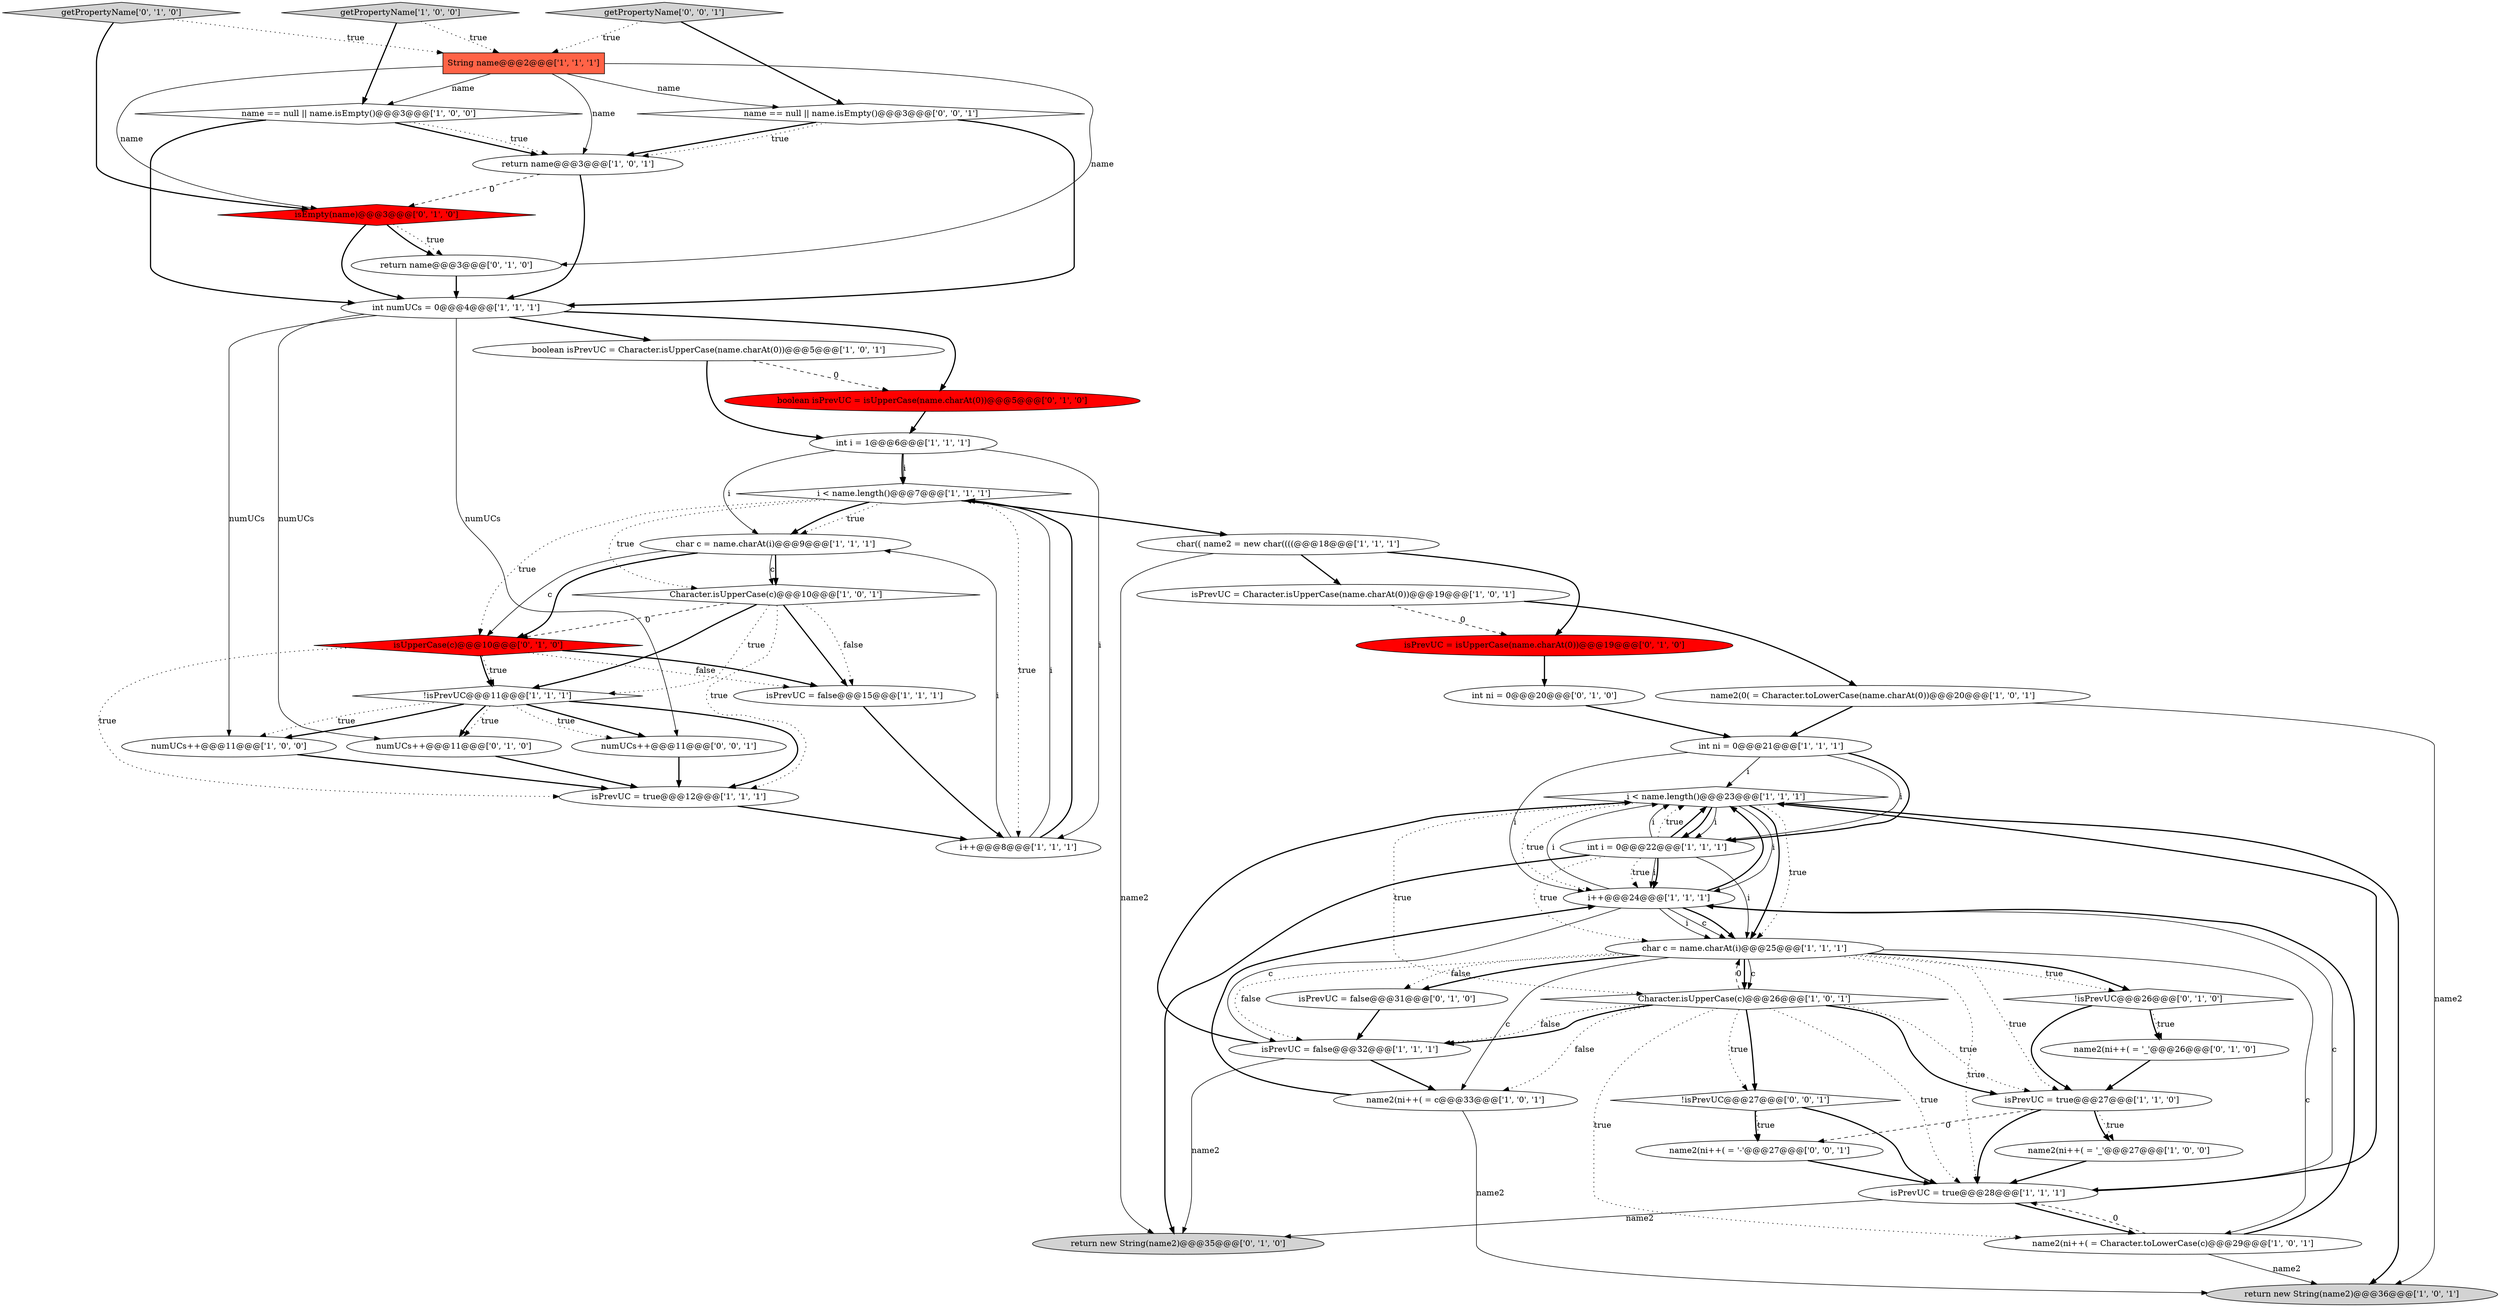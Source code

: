 digraph {
27 [style = filled, label = "return new String(name2)@@@36@@@['1', '0', '1']", fillcolor = lightgray, shape = ellipse image = "AAA0AAABBB1BBB"];
30 [style = filled, label = "isPrevUC = true@@@28@@@['1', '1', '1']", fillcolor = white, shape = ellipse image = "AAA0AAABBB1BBB"];
31 [style = filled, label = "return name@@@3@@@['0', '1', '0']", fillcolor = white, shape = ellipse image = "AAA0AAABBB2BBB"];
40 [style = filled, label = "!isPrevUC@@@26@@@['0', '1', '0']", fillcolor = white, shape = diamond image = "AAA0AAABBB2BBB"];
2 [style = filled, label = "name2(ni++( = '_'@@@27@@@['1', '0', '0']", fillcolor = white, shape = ellipse image = "AAA0AAABBB1BBB"];
47 [style = filled, label = "name2(ni++( = '-'@@@27@@@['0', '0', '1']", fillcolor = white, shape = ellipse image = "AAA0AAABBB3BBB"];
9 [style = filled, label = "getPropertyName['1', '0', '0']", fillcolor = lightgray, shape = diamond image = "AAA0AAABBB1BBB"];
29 [style = filled, label = "char c = name.charAt(i)@@@9@@@['1', '1', '1']", fillcolor = white, shape = ellipse image = "AAA0AAABBB1BBB"];
14 [style = filled, label = "numUCs++@@@11@@@['1', '0', '0']", fillcolor = white, shape = ellipse image = "AAA0AAABBB1BBB"];
17 [style = filled, label = "int ni = 0@@@21@@@['1', '1', '1']", fillcolor = white, shape = ellipse image = "AAA0AAABBB1BBB"];
22 [style = filled, label = "i++@@@24@@@['1', '1', '1']", fillcolor = white, shape = ellipse image = "AAA0AAABBB1BBB"];
25 [style = filled, label = "String name@@@2@@@['1', '1', '1']", fillcolor = tomato, shape = box image = "AAA0AAABBB1BBB"];
39 [style = filled, label = "getPropertyName['0', '1', '0']", fillcolor = lightgray, shape = diamond image = "AAA0AAABBB2BBB"];
0 [style = filled, label = "i < name.length()@@@23@@@['1', '1', '1']", fillcolor = white, shape = diamond image = "AAA0AAABBB1BBB"];
32 [style = filled, label = "return new String(name2)@@@35@@@['0', '1', '0']", fillcolor = lightgray, shape = ellipse image = "AAA0AAABBB2BBB"];
45 [style = filled, label = "getPropertyName['0', '0', '1']", fillcolor = lightgray, shape = diamond image = "AAA0AAABBB3BBB"];
20 [style = filled, label = "char c = name.charAt(i)@@@25@@@['1', '1', '1']", fillcolor = white, shape = ellipse image = "AAA0AAABBB1BBB"];
1 [style = filled, label = "name == null || name.isEmpty()@@@3@@@['1', '0', '0']", fillcolor = white, shape = diamond image = "AAA0AAABBB1BBB"];
6 [style = filled, label = "isPrevUC = Character.isUpperCase(name.charAt(0))@@@19@@@['1', '0', '1']", fillcolor = white, shape = ellipse image = "AAA0AAABBB1BBB"];
19 [style = filled, label = "!isPrevUC@@@11@@@['1', '1', '1']", fillcolor = white, shape = diamond image = "AAA0AAABBB1BBB"];
11 [style = filled, label = "isPrevUC = true@@@27@@@['1', '1', '0']", fillcolor = white, shape = ellipse image = "AAA0AAABBB1BBB"];
23 [style = filled, label = "name2(ni++( = c@@@33@@@['1', '0', '1']", fillcolor = white, shape = ellipse image = "AAA0AAABBB1BBB"];
28 [style = filled, label = "name2(ni++( = Character.toLowerCase(c)@@@29@@@['1', '0', '1']", fillcolor = white, shape = ellipse image = "AAA0AAABBB1BBB"];
33 [style = filled, label = "boolean isPrevUC = isUpperCase(name.charAt(0))@@@5@@@['0', '1', '0']", fillcolor = red, shape = ellipse image = "AAA1AAABBB2BBB"];
36 [style = filled, label = "isPrevUC = false@@@31@@@['0', '1', '0']", fillcolor = white, shape = ellipse image = "AAA0AAABBB2BBB"];
15 [style = filled, label = "name2(0( = Character.toLowerCase(name.charAt(0))@@@20@@@['1', '0', '1']", fillcolor = white, shape = ellipse image = "AAA0AAABBB1BBB"];
38 [style = filled, label = "int ni = 0@@@20@@@['0', '1', '0']", fillcolor = white, shape = ellipse image = "AAA0AAABBB2BBB"];
12 [style = filled, label = "isPrevUC = false@@@15@@@['1', '1', '1']", fillcolor = white, shape = ellipse image = "AAA0AAABBB1BBB"];
21 [style = filled, label = "char(( name2 = new char((((@@@18@@@['1', '1', '1']", fillcolor = white, shape = ellipse image = "AAA0AAABBB1BBB"];
18 [style = filled, label = "int numUCs = 0@@@4@@@['1', '1', '1']", fillcolor = white, shape = ellipse image = "AAA0AAABBB1BBB"];
46 [style = filled, label = "!isPrevUC@@@27@@@['0', '0', '1']", fillcolor = white, shape = diamond image = "AAA0AAABBB3BBB"];
10 [style = filled, label = "Character.isUpperCase(c)@@@10@@@['1', '0', '1']", fillcolor = white, shape = diamond image = "AAA0AAABBB1BBB"];
7 [style = filled, label = "return name@@@3@@@['1', '0', '1']", fillcolor = white, shape = ellipse image = "AAA0AAABBB1BBB"];
34 [style = filled, label = "numUCs++@@@11@@@['0', '1', '0']", fillcolor = white, shape = ellipse image = "AAA0AAABBB2BBB"];
42 [style = filled, label = "isEmpty(name)@@@3@@@['0', '1', '0']", fillcolor = red, shape = diamond image = "AAA1AAABBB2BBB"];
44 [style = filled, label = "numUCs++@@@11@@@['0', '0', '1']", fillcolor = white, shape = ellipse image = "AAA0AAABBB3BBB"];
37 [style = filled, label = "name2(ni++( = '_'@@@26@@@['0', '1', '0']", fillcolor = white, shape = ellipse image = "AAA0AAABBB2BBB"];
43 [style = filled, label = "name == null || name.isEmpty()@@@3@@@['0', '0', '1']", fillcolor = white, shape = diamond image = "AAA0AAABBB3BBB"];
3 [style = filled, label = "i < name.length()@@@7@@@['1', '1', '1']", fillcolor = white, shape = diamond image = "AAA0AAABBB1BBB"];
26 [style = filled, label = "Character.isUpperCase(c)@@@26@@@['1', '0', '1']", fillcolor = white, shape = diamond image = "AAA0AAABBB1BBB"];
5 [style = filled, label = "isPrevUC = true@@@12@@@['1', '1', '1']", fillcolor = white, shape = ellipse image = "AAA0AAABBB1BBB"];
8 [style = filled, label = "int i = 1@@@6@@@['1', '1', '1']", fillcolor = white, shape = ellipse image = "AAA0AAABBB1BBB"];
4 [style = filled, label = "isPrevUC = false@@@32@@@['1', '1', '1']", fillcolor = white, shape = ellipse image = "AAA0AAABBB1BBB"];
13 [style = filled, label = "int i = 0@@@22@@@['1', '1', '1']", fillcolor = white, shape = ellipse image = "AAA0AAABBB1BBB"];
24 [style = filled, label = "boolean isPrevUC = Character.isUpperCase(name.charAt(0))@@@5@@@['1', '0', '1']", fillcolor = white, shape = ellipse image = "AAA0AAABBB1BBB"];
41 [style = filled, label = "isPrevUC = isUpperCase(name.charAt(0))@@@19@@@['0', '1', '0']", fillcolor = red, shape = ellipse image = "AAA1AAABBB2BBB"];
35 [style = filled, label = "isUpperCase(c)@@@10@@@['0', '1', '0']", fillcolor = red, shape = diamond image = "AAA1AAABBB2BBB"];
16 [style = filled, label = "i++@@@8@@@['1', '1', '1']", fillcolor = white, shape = ellipse image = "AAA0AAABBB1BBB"];
18->34 [style = solid, label="numUCs"];
0->13 [style = bold, label=""];
8->16 [style = solid, label="i"];
20->11 [style = dotted, label="true"];
37->11 [style = bold, label=""];
20->26 [style = bold, label=""];
10->19 [style = bold, label=""];
13->20 [style = dotted, label="true"];
13->22 [style = solid, label="i"];
35->19 [style = dotted, label="true"];
3->35 [style = dotted, label="true"];
43->18 [style = bold, label=""];
40->37 [style = dotted, label="true"];
20->40 [style = dotted, label="true"];
22->0 [style = solid, label="i"];
15->27 [style = solid, label="name2"];
26->11 [style = bold, label=""];
7->42 [style = dashed, label="0"];
19->44 [style = bold, label=""];
17->22 [style = solid, label="i"];
16->3 [style = solid, label="i"];
19->5 [style = bold, label=""];
10->12 [style = dotted, label="false"];
15->17 [style = bold, label=""];
19->44 [style = dotted, label="true"];
11->2 [style = dotted, label="true"];
40->11 [style = bold, label=""];
30->28 [style = bold, label=""];
23->22 [style = bold, label=""];
22->0 [style = bold, label=""];
45->43 [style = bold, label=""];
26->30 [style = dotted, label="true"];
20->30 [style = dotted, label="true"];
25->7 [style = solid, label="name"];
10->12 [style = bold, label=""];
26->28 [style = dotted, label="true"];
6->41 [style = dashed, label="0"];
28->30 [style = dashed, label="0"];
13->22 [style = bold, label=""];
22->20 [style = solid, label="c"];
35->12 [style = bold, label=""];
40->37 [style = bold, label=""];
16->3 [style = bold, label=""];
13->0 [style = solid, label="i"];
25->43 [style = solid, label="name"];
26->46 [style = bold, label=""];
19->34 [style = bold, label=""];
13->32 [style = bold, label=""];
3->29 [style = dotted, label="true"];
39->25 [style = dotted, label="true"];
13->20 [style = solid, label="i"];
24->33 [style = dashed, label="0"];
36->4 [style = bold, label=""];
18->14 [style = solid, label="numUCs"];
21->41 [style = bold, label=""];
20->23 [style = solid, label="c"];
23->27 [style = solid, label="name2"];
25->1 [style = solid, label="name"];
42->31 [style = bold, label=""];
26->4 [style = bold, label=""];
4->0 [style = bold, label=""];
13->22 [style = dotted, label="true"];
8->29 [style = solid, label="i"];
22->20 [style = bold, label=""];
13->0 [style = dotted, label="true"];
0->20 [style = bold, label=""];
41->38 [style = bold, label=""];
29->35 [style = bold, label=""];
24->8 [style = bold, label=""];
0->26 [style = dotted, label="true"];
9->1 [style = bold, label=""];
39->42 [style = bold, label=""];
38->17 [style = bold, label=""];
33->8 [style = bold, label=""];
30->32 [style = solid, label="name2"];
3->29 [style = bold, label=""];
11->30 [style = bold, label=""];
4->23 [style = bold, label=""];
10->35 [style = dashed, label="0"];
13->0 [style = bold, label=""];
26->46 [style = dotted, label="true"];
19->34 [style = dotted, label="true"];
18->24 [style = bold, label=""];
17->0 [style = solid, label="i"];
29->35 [style = solid, label="c"];
3->10 [style = dotted, label="true"];
46->47 [style = dotted, label="true"];
8->3 [style = bold, label=""];
18->33 [style = bold, label=""];
26->23 [style = dotted, label="false"];
1->7 [style = bold, label=""];
0->22 [style = solid, label="i"];
18->44 [style = solid, label="numUCs"];
6->15 [style = bold, label=""];
43->7 [style = bold, label=""];
5->16 [style = bold, label=""];
20->4 [style = dotted, label="false"];
46->30 [style = bold, label=""];
11->47 [style = dashed, label="0"];
19->14 [style = bold, label=""];
17->13 [style = solid, label="i"];
26->4 [style = dotted, label="false"];
10->19 [style = dotted, label="true"];
25->31 [style = solid, label="name"];
7->18 [style = bold, label=""];
29->10 [style = bold, label=""];
3->21 [style = bold, label=""];
17->13 [style = bold, label=""];
30->0 [style = bold, label=""];
26->11 [style = dotted, label="true"];
35->12 [style = dotted, label="false"];
44->5 [style = bold, label=""];
26->20 [style = dashed, label="0"];
28->22 [style = bold, label=""];
20->36 [style = bold, label=""];
14->5 [style = bold, label=""];
19->14 [style = dotted, label="true"];
42->18 [style = bold, label=""];
8->3 [style = solid, label="i"];
21->6 [style = bold, label=""];
22->30 [style = solid, label="c"];
35->5 [style = dotted, label="true"];
0->27 [style = bold, label=""];
34->5 [style = bold, label=""];
0->13 [style = solid, label="i"];
35->19 [style = bold, label=""];
0->20 [style = dotted, label="true"];
42->31 [style = dotted, label="true"];
1->18 [style = bold, label=""];
31->18 [style = bold, label=""];
4->32 [style = solid, label="name2"];
25->42 [style = solid, label="name"];
12->16 [style = bold, label=""];
46->47 [style = bold, label=""];
10->5 [style = dotted, label="true"];
11->2 [style = bold, label=""];
9->25 [style = dotted, label="true"];
0->22 [style = dotted, label="true"];
47->30 [style = bold, label=""];
22->20 [style = solid, label="i"];
1->7 [style = dotted, label="true"];
20->40 [style = bold, label=""];
20->36 [style = dotted, label="false"];
16->29 [style = solid, label="i"];
21->32 [style = solid, label="name2"];
28->27 [style = solid, label="name2"];
29->10 [style = solid, label="c"];
45->25 [style = dotted, label="true"];
20->28 [style = solid, label="c"];
43->7 [style = dotted, label="true"];
22->4 [style = solid, label="c"];
2->30 [style = bold, label=""];
20->26 [style = solid, label="c"];
3->16 [style = dotted, label="true"];
}
